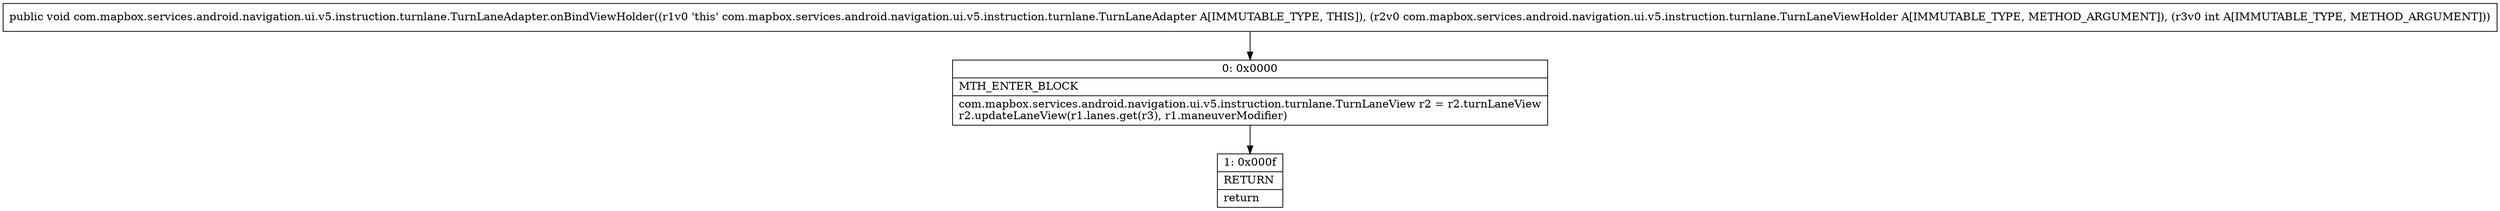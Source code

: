 digraph "CFG forcom.mapbox.services.android.navigation.ui.v5.instruction.turnlane.TurnLaneAdapter.onBindViewHolder(Lcom\/mapbox\/services\/android\/navigation\/ui\/v5\/instruction\/turnlane\/TurnLaneViewHolder;I)V" {
Node_0 [shape=record,label="{0\:\ 0x0000|MTH_ENTER_BLOCK\l|com.mapbox.services.android.navigation.ui.v5.instruction.turnlane.TurnLaneView r2 = r2.turnLaneView\lr2.updateLaneView(r1.lanes.get(r3), r1.maneuverModifier)\l}"];
Node_1 [shape=record,label="{1\:\ 0x000f|RETURN\l|return\l}"];
MethodNode[shape=record,label="{public void com.mapbox.services.android.navigation.ui.v5.instruction.turnlane.TurnLaneAdapter.onBindViewHolder((r1v0 'this' com.mapbox.services.android.navigation.ui.v5.instruction.turnlane.TurnLaneAdapter A[IMMUTABLE_TYPE, THIS]), (r2v0 com.mapbox.services.android.navigation.ui.v5.instruction.turnlane.TurnLaneViewHolder A[IMMUTABLE_TYPE, METHOD_ARGUMENT]), (r3v0 int A[IMMUTABLE_TYPE, METHOD_ARGUMENT])) }"];
MethodNode -> Node_0;
Node_0 -> Node_1;
}

